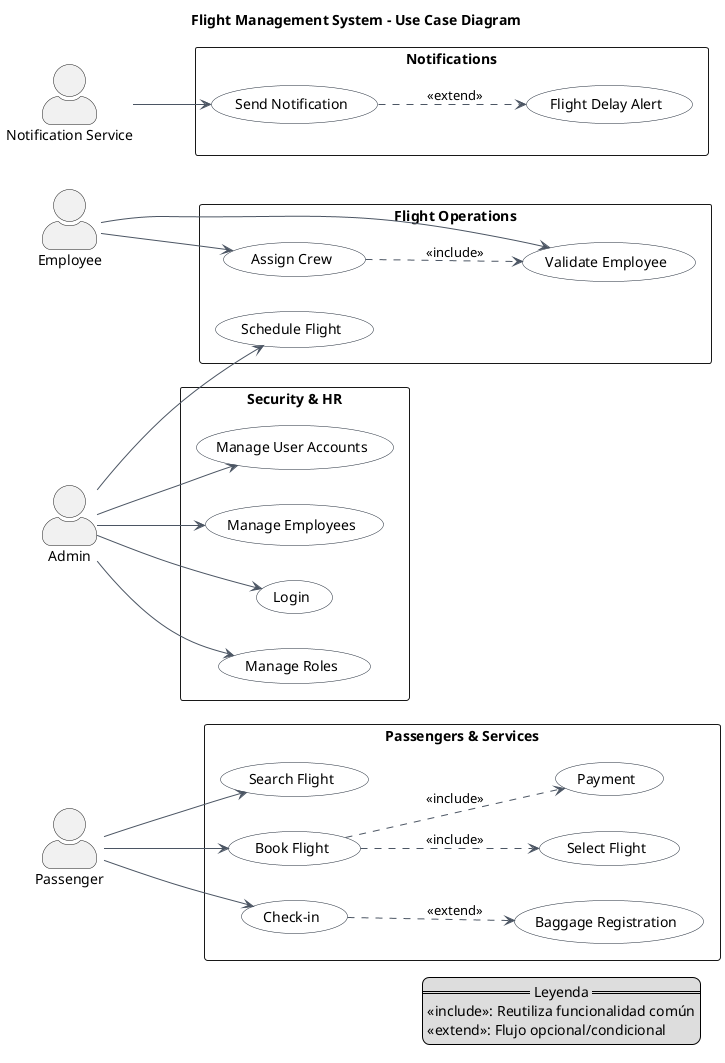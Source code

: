 
@startuml
left to right direction
skinparam packageStyle rectangle
skinparam usecase {
  BackgroundColor White
  BorderColor #1f2937
  ArrowColor #4b5563
}
skinparam ActorStyle awesome

title Flight Management System – Use Case Diagram

actor "Passenger" as Passenger
actor "Employee" as Employee
actor "Admin" as Admin
actor "Notification Service" as Notifier

package "Passengers & Services" {
  (Search Flight) as UC_Search
  (Select Flight) as UC_Select
  (Book Flight) as UC_Book
  (Payment) as UC_Payment
  (Check-in) as UC_Checkin
  (Baggage Registration) as UC_Baggage
}

package "Flight Operations" {
  (Schedule Flight) as UC_Schedule
  (Assign Crew) as UC_Assign
  (Validate Employee) as UC_Validate
}

package "Security & HR" {
  (Login) as UC_Login
  (Manage Roles) as UC_Roles
  (Manage User Accounts) as UC_Users
  (Manage Employees) as UC_Employees
}

package "Notifications" {
  (Send Notification) as UC_Notify
  (Flight Delay Alert) as UC_Alert
}

' Relaciones de actores
Passenger --> UC_Search
Passenger --> UC_Book
Passenger --> UC_Checkin

Employee --> UC_Assign
Employee --> UC_Validate

Admin --> UC_Login
Admin --> UC_Roles
Admin --> UC_Users
Admin --> UC_Employees
Admin --> UC_Schedule

Notifier --> UC_Notify

' Includes (reutilización)
UC_Book ..> UC_Select : <<include>>
UC_Book ..> UC_Payment : <<include>>
UC_Assign ..> UC_Validate : <<include>>

' Extends (comportamiento opcional/condicional)
UC_Checkin ..> UC_Baggage : <<extend>>
UC_Notify ..> UC_Alert : <<extend>>

legend right
  == Leyenda ==
  <<include>>: Reutiliza funcionalidad común
  <<extend>>: Flujo opcional/condicional
endlegend
@enduml
